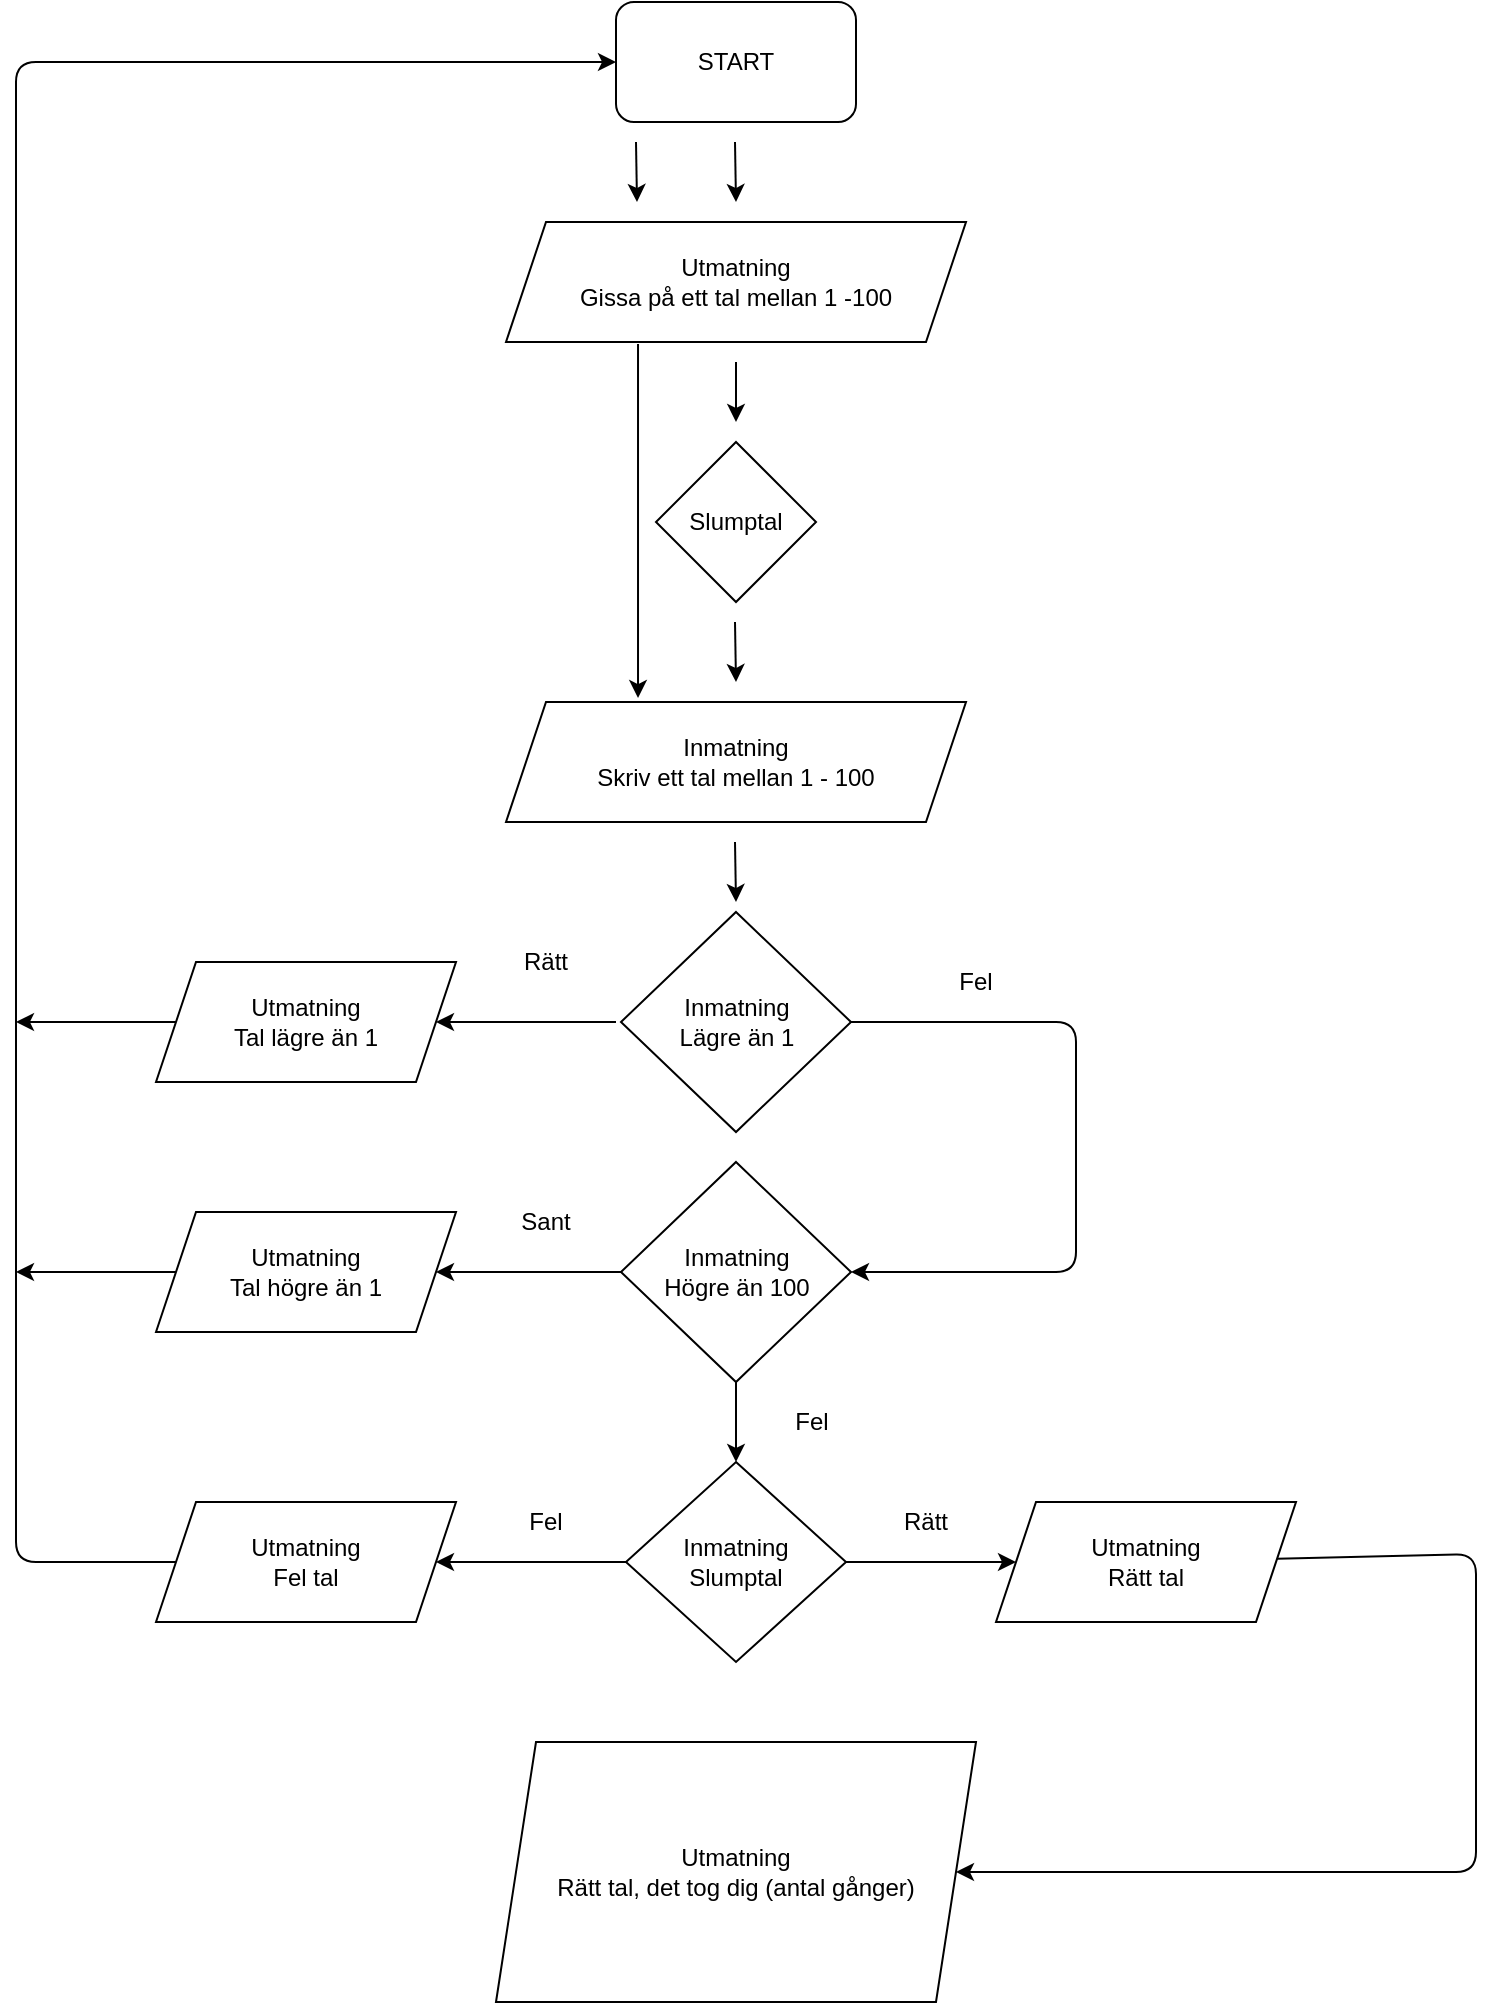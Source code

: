 <mxfile version="14.0.1" type="github">
  <diagram id="GNkqIk62QmqRSmwptaz8" name="Page-1">
    <mxGraphModel dx="2031" dy="1134" grid="1" gridSize="10" guides="1" tooltips="1" connect="1" arrows="1" fold="1" page="1" pageScale="1" pageWidth="827" pageHeight="1169" math="0" shadow="0">
      <root>
        <mxCell id="0" />
        <mxCell id="1" parent="0" />
        <mxCell id="1AWNu8xPyGZ1tLXDtP6U-1" value="START" style="rounded=1;whiteSpace=wrap;html=1;" vertex="1" parent="1">
          <mxGeometry x="340" y="20" width="120" height="60" as="geometry" />
        </mxCell>
        <mxCell id="1AWNu8xPyGZ1tLXDtP6U-2" value="" style="endArrow=classic;html=1;" edge="1" parent="1">
          <mxGeometry width="50" height="50" relative="1" as="geometry">
            <mxPoint x="399.5" y="90" as="sourcePoint" />
            <mxPoint x="400" y="120" as="targetPoint" />
          </mxGeometry>
        </mxCell>
        <mxCell id="1AWNu8xPyGZ1tLXDtP6U-5" value="" style="edgeStyle=orthogonalEdgeStyle;rounded=0;orthogonalLoop=1;jettySize=auto;html=1;" edge="1" parent="1">
          <mxGeometry relative="1" as="geometry">
            <mxPoint x="400" y="200" as="sourcePoint" />
            <mxPoint x="400" y="230" as="targetPoint" />
          </mxGeometry>
        </mxCell>
        <mxCell id="1AWNu8xPyGZ1tLXDtP6U-3" value="Utmatning&lt;br&gt;Gissa på ett tal mellan 1 -100" style="shape=parallelogram;perimeter=parallelogramPerimeter;whiteSpace=wrap;html=1;fixedSize=1;" vertex="1" parent="1">
          <mxGeometry x="285" y="130" width="230" height="60" as="geometry" />
        </mxCell>
        <mxCell id="1AWNu8xPyGZ1tLXDtP6U-4" value="Slumptal" style="rhombus;whiteSpace=wrap;html=1;" vertex="1" parent="1">
          <mxGeometry x="360" y="240" width="80" height="80" as="geometry" />
        </mxCell>
        <mxCell id="1AWNu8xPyGZ1tLXDtP6U-6" value="" style="endArrow=classic;html=1;" edge="1" parent="1">
          <mxGeometry width="50" height="50" relative="1" as="geometry">
            <mxPoint x="399.5" y="330" as="sourcePoint" />
            <mxPoint x="400" y="360" as="targetPoint" />
          </mxGeometry>
        </mxCell>
        <mxCell id="1AWNu8xPyGZ1tLXDtP6U-7" value="" style="endArrow=classic;html=1;" edge="1" parent="1">
          <mxGeometry width="50" height="50" relative="1" as="geometry">
            <mxPoint x="350" y="90" as="sourcePoint" />
            <mxPoint x="350.5" y="120" as="targetPoint" />
          </mxGeometry>
        </mxCell>
        <mxCell id="1AWNu8xPyGZ1tLXDtP6U-8" value="Inmatning&lt;br&gt;Skriv ett tal mellan 1 - 100" style="shape=parallelogram;perimeter=parallelogramPerimeter;whiteSpace=wrap;html=1;fixedSize=1;" vertex="1" parent="1">
          <mxGeometry x="285" y="370" width="230" height="60" as="geometry" />
        </mxCell>
        <mxCell id="1AWNu8xPyGZ1tLXDtP6U-10" value="" style="endArrow=classic;html=1;" edge="1" parent="1">
          <mxGeometry width="50" height="50" relative="1" as="geometry">
            <mxPoint x="399.5" y="440" as="sourcePoint" />
            <mxPoint x="400" y="470" as="targetPoint" />
          </mxGeometry>
        </mxCell>
        <mxCell id="1AWNu8xPyGZ1tLXDtP6U-11" value="Inmatning&lt;br&gt;Lägre än 1" style="rhombus;whiteSpace=wrap;html=1;" vertex="1" parent="1">
          <mxGeometry x="342.5" y="475" width="115" height="110" as="geometry" />
        </mxCell>
        <mxCell id="1AWNu8xPyGZ1tLXDtP6U-12" value="Inmatning&lt;br&gt;Högre än 100" style="rhombus;whiteSpace=wrap;html=1;" vertex="1" parent="1">
          <mxGeometry x="342.5" y="600" width="115" height="110" as="geometry" />
        </mxCell>
        <mxCell id="1AWNu8xPyGZ1tLXDtP6U-13" value="Inmatning&lt;br&gt;Slumptal" style="rhombus;whiteSpace=wrap;html=1;" vertex="1" parent="1">
          <mxGeometry x="345" y="750" width="110" height="100" as="geometry" />
        </mxCell>
        <mxCell id="1AWNu8xPyGZ1tLXDtP6U-14" value="Utmatning&lt;br&gt;Tal lägre än 1" style="shape=parallelogram;perimeter=parallelogramPerimeter;whiteSpace=wrap;html=1;fixedSize=1;" vertex="1" parent="1">
          <mxGeometry x="110" y="500" width="150" height="60" as="geometry" />
        </mxCell>
        <mxCell id="1AWNu8xPyGZ1tLXDtP6U-15" value="Utmatning&lt;br&gt;Tal högre än 1" style="shape=parallelogram;perimeter=parallelogramPerimeter;whiteSpace=wrap;html=1;fixedSize=1;" vertex="1" parent="1">
          <mxGeometry x="110" y="625" width="150" height="60" as="geometry" />
        </mxCell>
        <mxCell id="1AWNu8xPyGZ1tLXDtP6U-16" value="Utmatning&lt;br&gt;Fel tal" style="shape=parallelogram;perimeter=parallelogramPerimeter;whiteSpace=wrap;html=1;fixedSize=1;" vertex="1" parent="1">
          <mxGeometry x="110" y="770" width="150" height="60" as="geometry" />
        </mxCell>
        <mxCell id="1AWNu8xPyGZ1tLXDtP6U-17" value="Utmatning&lt;br&gt;Rätt tal" style="shape=parallelogram;perimeter=parallelogramPerimeter;whiteSpace=wrap;html=1;fixedSize=1;" vertex="1" parent="1">
          <mxGeometry x="530" y="770" width="150" height="60" as="geometry" />
        </mxCell>
        <mxCell id="1AWNu8xPyGZ1tLXDtP6U-18" value="Utmatning&lt;br&gt;Rätt tal, det tog dig (antal gånger)" style="shape=parallelogram;perimeter=parallelogramPerimeter;whiteSpace=wrap;html=1;fixedSize=1;" vertex="1" parent="1">
          <mxGeometry x="280" y="890" width="240" height="130" as="geometry" />
        </mxCell>
        <mxCell id="1AWNu8xPyGZ1tLXDtP6U-19" value="" style="endArrow=classic;html=1;exitX=1;exitY=0.5;exitDx=0;exitDy=0;entryX=0;entryY=0.5;entryDx=0;entryDy=0;" edge="1" parent="1" source="1AWNu8xPyGZ1tLXDtP6U-13" target="1AWNu8xPyGZ1tLXDtP6U-17">
          <mxGeometry width="50" height="50" relative="1" as="geometry">
            <mxPoint x="470" y="765" as="sourcePoint" />
            <mxPoint x="520" y="775" as="targetPoint" />
            <Array as="points" />
          </mxGeometry>
        </mxCell>
        <mxCell id="1AWNu8xPyGZ1tLXDtP6U-20" value="" style="endArrow=classic;html=1;entryX=1;entryY=0.5;entryDx=0;entryDy=0;" edge="1" parent="1" source="1AWNu8xPyGZ1tLXDtP6U-17" target="1AWNu8xPyGZ1tLXDtP6U-18">
          <mxGeometry width="50" height="50" relative="1" as="geometry">
            <mxPoint x="690" y="800" as="sourcePoint" />
            <mxPoint x="770" y="1000" as="targetPoint" />
            <Array as="points">
              <mxPoint x="770" y="796" />
              <mxPoint x="770" y="955" />
            </Array>
          </mxGeometry>
        </mxCell>
        <mxCell id="1AWNu8xPyGZ1tLXDtP6U-24" value="" style="endArrow=classic;html=1;exitX=0;exitY=0.5;exitDx=0;exitDy=0;" edge="1" parent="1" source="1AWNu8xPyGZ1tLXDtP6U-13" target="1AWNu8xPyGZ1tLXDtP6U-16">
          <mxGeometry width="50" height="50" relative="1" as="geometry">
            <mxPoint x="345" y="830" as="sourcePoint" />
            <mxPoint x="345" y="769.5" as="targetPoint" />
            <Array as="points" />
          </mxGeometry>
        </mxCell>
        <mxCell id="1AWNu8xPyGZ1tLXDtP6U-25" value="" style="endArrow=classic;html=1;exitX=0;exitY=0.5;exitDx=0;exitDy=0;entryX=0;entryY=0.5;entryDx=0;entryDy=0;" edge="1" parent="1" source="1AWNu8xPyGZ1tLXDtP6U-16" target="1AWNu8xPyGZ1tLXDtP6U-1">
          <mxGeometry width="50" height="50" relative="1" as="geometry">
            <mxPoint x="40" y="790" as="sourcePoint" />
            <mxPoint x="40" y="130" as="targetPoint" />
            <Array as="points">
              <mxPoint x="40" y="800" />
              <mxPoint x="40" y="50" />
            </Array>
          </mxGeometry>
        </mxCell>
        <mxCell id="1AWNu8xPyGZ1tLXDtP6U-26" value="" style="endArrow=classic;html=1;exitX=0.287;exitY=1.017;exitDx=0;exitDy=0;exitPerimeter=0;entryX=0.287;entryY=-0.033;entryDx=0;entryDy=0;entryPerimeter=0;" edge="1" parent="1" source="1AWNu8xPyGZ1tLXDtP6U-3" target="1AWNu8xPyGZ1tLXDtP6U-8">
          <mxGeometry width="50" height="50" relative="1" as="geometry">
            <mxPoint x="350" y="215" as="sourcePoint" />
            <mxPoint x="350" y="345" as="targetPoint" />
          </mxGeometry>
        </mxCell>
        <mxCell id="1AWNu8xPyGZ1tLXDtP6U-27" value="" style="endArrow=classic;html=1;" edge="1" parent="1" source="1AWNu8xPyGZ1tLXDtP6U-14">
          <mxGeometry width="50" height="50" relative="1" as="geometry">
            <mxPoint x="60" y="570" as="sourcePoint" />
            <mxPoint x="40" y="530" as="targetPoint" />
          </mxGeometry>
        </mxCell>
        <mxCell id="1AWNu8xPyGZ1tLXDtP6U-28" value="" style="endArrow=classic;html=1;entryX=1;entryY=0.5;entryDx=0;entryDy=0;" edge="1" parent="1" target="1AWNu8xPyGZ1tLXDtP6U-14">
          <mxGeometry width="50" height="50" relative="1" as="geometry">
            <mxPoint x="340" y="530" as="sourcePoint" />
            <mxPoint x="320" y="520" as="targetPoint" />
          </mxGeometry>
        </mxCell>
        <mxCell id="1AWNu8xPyGZ1tLXDtP6U-29" value="" style="endArrow=classic;html=1;entryX=1;entryY=0.5;entryDx=0;entryDy=0;exitX=1;exitY=0.5;exitDx=0;exitDy=0;" edge="1" parent="1" source="1AWNu8xPyGZ1tLXDtP6U-11" target="1AWNu8xPyGZ1tLXDtP6U-12">
          <mxGeometry width="50" height="50" relative="1" as="geometry">
            <mxPoint x="480" y="570" as="sourcePoint" />
            <mxPoint x="530" y="520" as="targetPoint" />
            <Array as="points">
              <mxPoint x="570" y="530" />
              <mxPoint x="570" y="655" />
            </Array>
          </mxGeometry>
        </mxCell>
        <mxCell id="1AWNu8xPyGZ1tLXDtP6U-30" value="" style="endArrow=classic;html=1;exitX=0;exitY=0.5;exitDx=0;exitDy=0;entryX=1;entryY=0.5;entryDx=0;entryDy=0;" edge="1" parent="1" source="1AWNu8xPyGZ1tLXDtP6U-12" target="1AWNu8xPyGZ1tLXDtP6U-15">
          <mxGeometry width="50" height="50" relative="1" as="geometry">
            <mxPoint x="260" y="705" as="sourcePoint" />
            <mxPoint x="280" y="700" as="targetPoint" />
          </mxGeometry>
        </mxCell>
        <mxCell id="1AWNu8xPyGZ1tLXDtP6U-31" value="" style="endArrow=classic;html=1;exitX=0.5;exitY=1;exitDx=0;exitDy=0;entryX=0.5;entryY=0;entryDx=0;entryDy=0;" edge="1" parent="1" source="1AWNu8xPyGZ1tLXDtP6U-12" target="1AWNu8xPyGZ1tLXDtP6U-13">
          <mxGeometry width="50" height="50" relative="1" as="geometry">
            <mxPoint x="380" y="760" as="sourcePoint" />
            <mxPoint x="440" y="740" as="targetPoint" />
          </mxGeometry>
        </mxCell>
        <mxCell id="1AWNu8xPyGZ1tLXDtP6U-32" value="" style="endArrow=classic;html=1;exitX=0;exitY=0.5;exitDx=0;exitDy=0;" edge="1" parent="1" source="1AWNu8xPyGZ1tLXDtP6U-15">
          <mxGeometry width="50" height="50" relative="1" as="geometry">
            <mxPoint x="70" y="670" as="sourcePoint" />
            <mxPoint x="40" y="655" as="targetPoint" />
          </mxGeometry>
        </mxCell>
        <mxCell id="1AWNu8xPyGZ1tLXDtP6U-33" value="Rätt" style="text;html=1;strokeColor=none;fillColor=none;align=center;verticalAlign=middle;whiteSpace=wrap;rounded=0;" vertex="1" parent="1">
          <mxGeometry x="285" y="490" width="40" height="20" as="geometry" />
        </mxCell>
        <mxCell id="1AWNu8xPyGZ1tLXDtP6U-34" value="Fel" style="text;html=1;strokeColor=none;fillColor=none;align=center;verticalAlign=middle;whiteSpace=wrap;rounded=0;" vertex="1" parent="1">
          <mxGeometry x="500" y="500" width="40" height="20" as="geometry" />
        </mxCell>
        <mxCell id="1AWNu8xPyGZ1tLXDtP6U-35" value="Sant" style="text;html=1;strokeColor=none;fillColor=none;align=center;verticalAlign=middle;whiteSpace=wrap;rounded=0;" vertex="1" parent="1">
          <mxGeometry x="285" y="620" width="40" height="20" as="geometry" />
        </mxCell>
        <mxCell id="1AWNu8xPyGZ1tLXDtP6U-36" value="Fel" style="text;html=1;strokeColor=none;fillColor=none;align=center;verticalAlign=middle;whiteSpace=wrap;rounded=0;" vertex="1" parent="1">
          <mxGeometry x="418" y="720" width="40" height="20" as="geometry" />
        </mxCell>
        <mxCell id="1AWNu8xPyGZ1tLXDtP6U-37" value="Fel" style="text;html=1;strokeColor=none;fillColor=none;align=center;verticalAlign=middle;whiteSpace=wrap;rounded=0;" vertex="1" parent="1">
          <mxGeometry x="285" y="770" width="40" height="20" as="geometry" />
        </mxCell>
        <mxCell id="1AWNu8xPyGZ1tLXDtP6U-38" value="Rätt" style="text;html=1;strokeColor=none;fillColor=none;align=center;verticalAlign=middle;whiteSpace=wrap;rounded=0;" vertex="1" parent="1">
          <mxGeometry x="475" y="770" width="40" height="20" as="geometry" />
        </mxCell>
      </root>
    </mxGraphModel>
  </diagram>
</mxfile>
